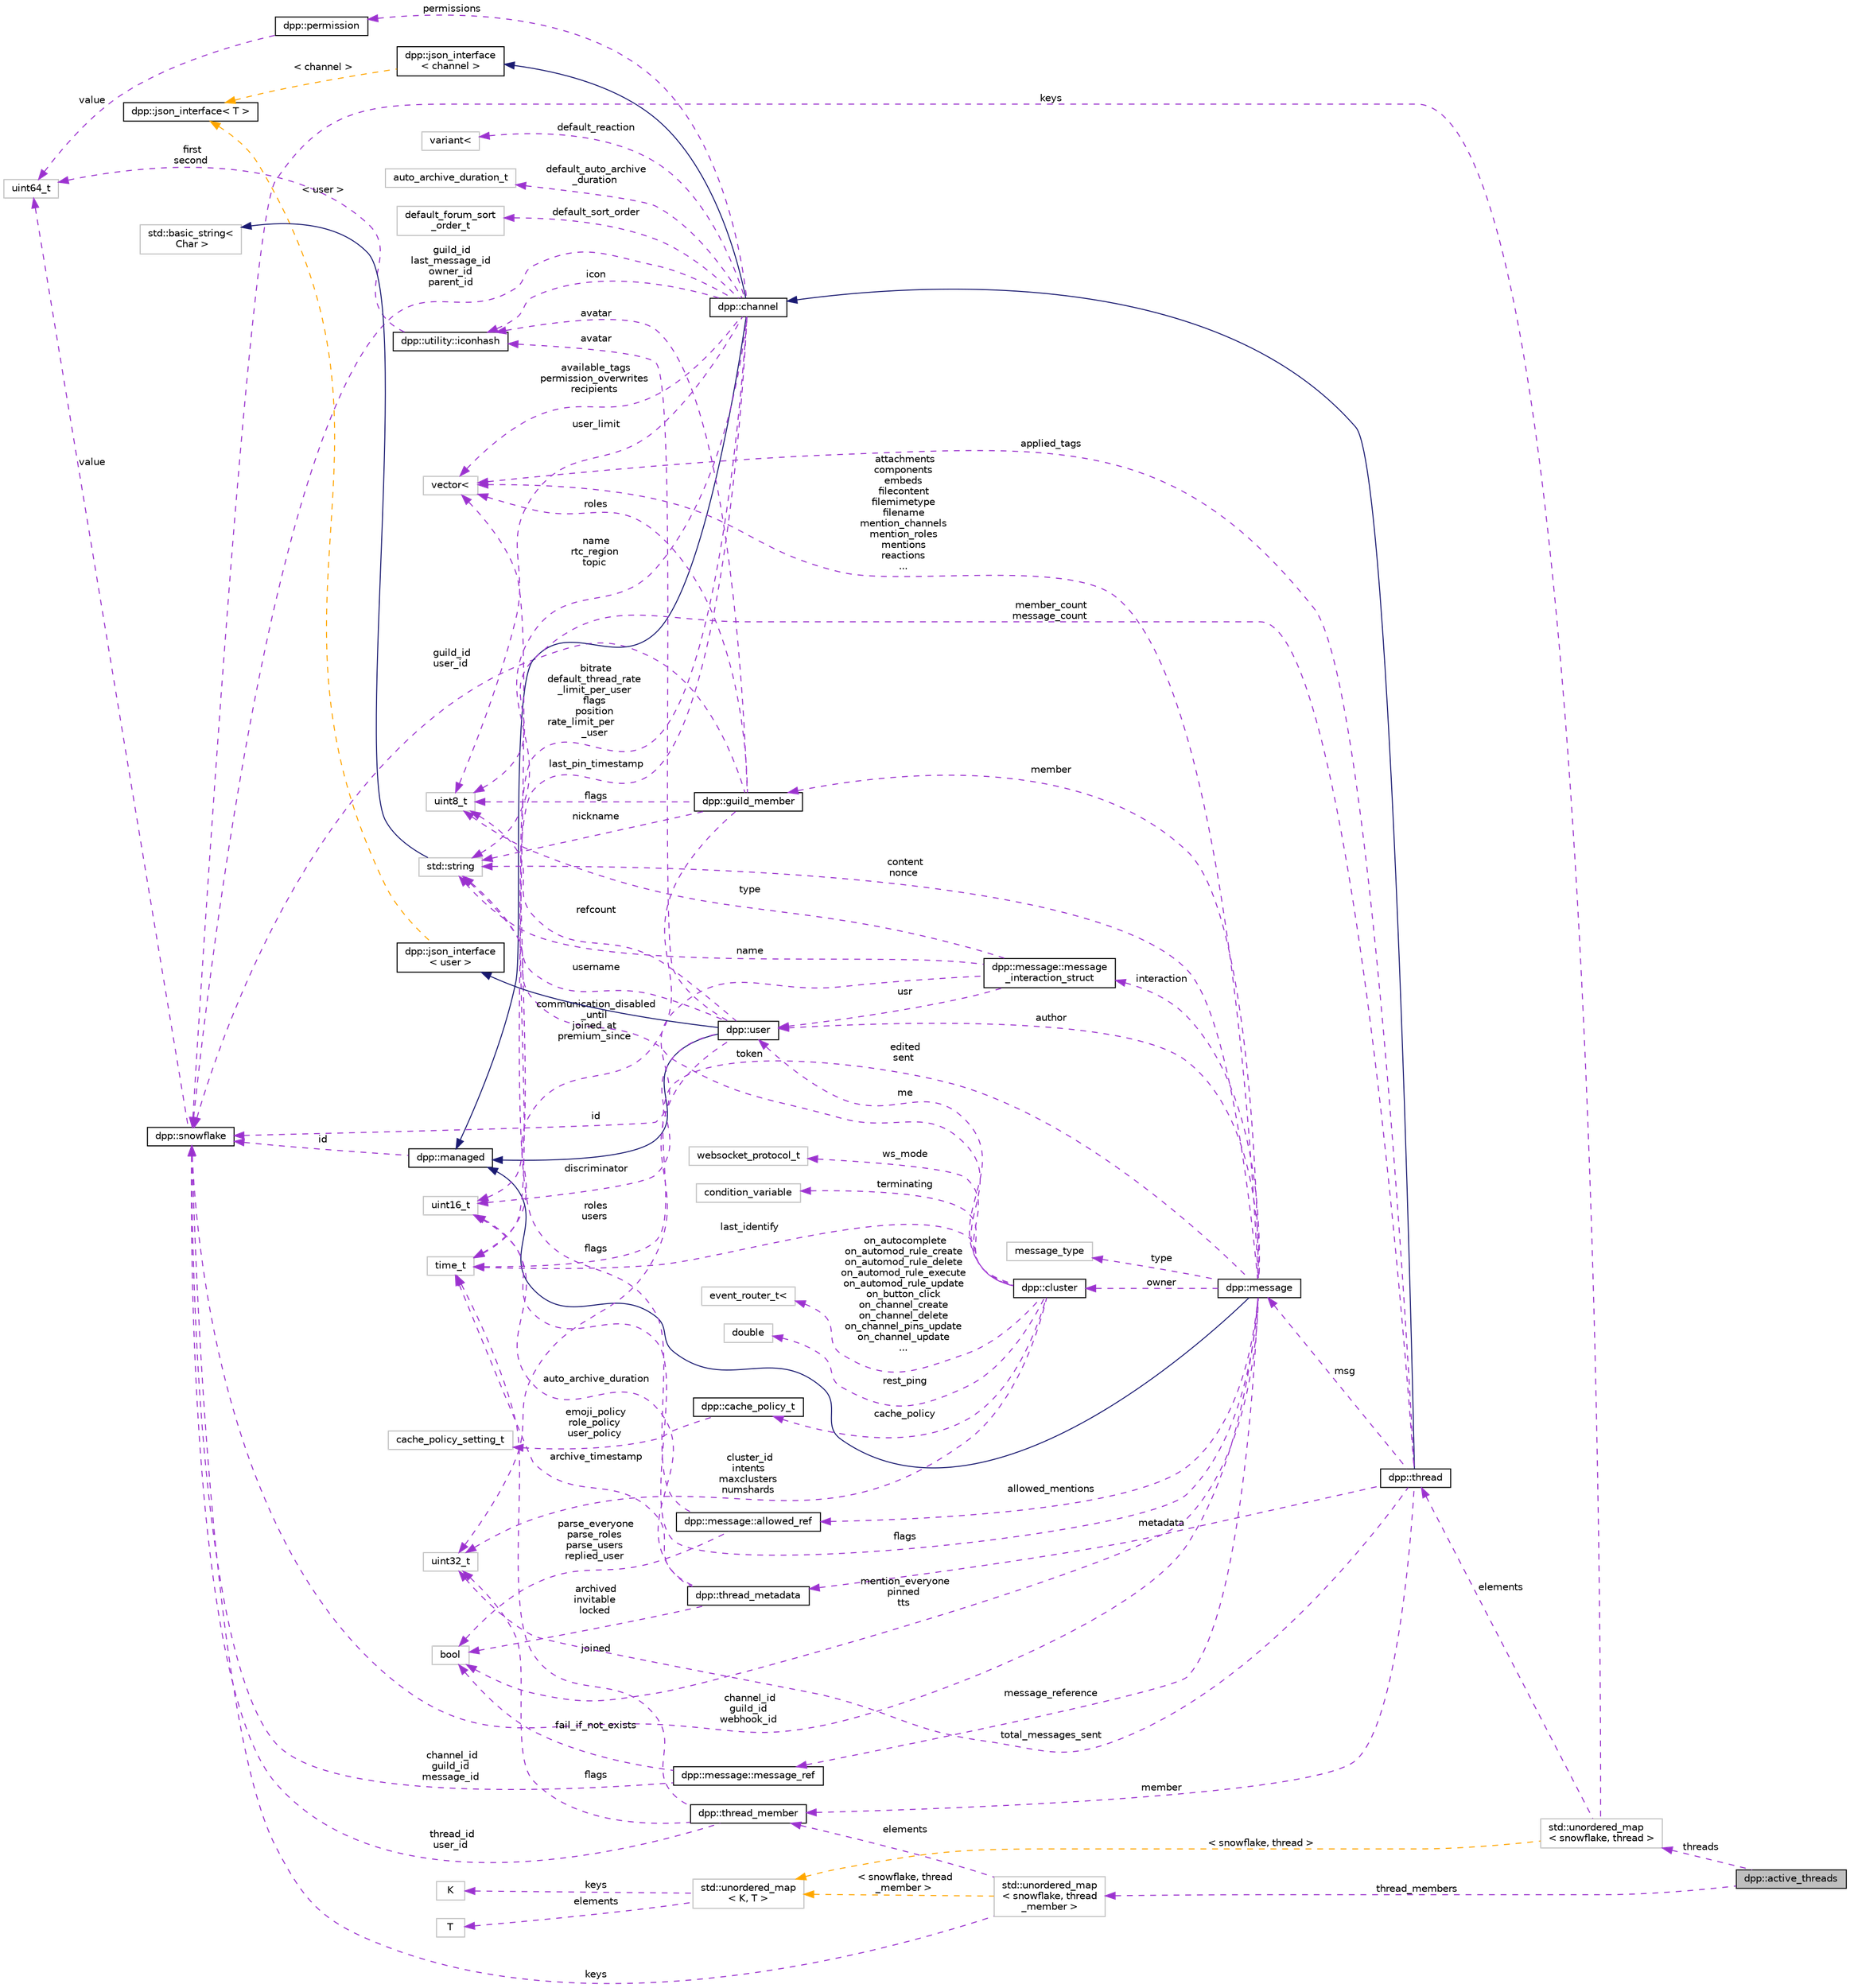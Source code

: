 digraph "dpp::active_threads"
{
 // INTERACTIVE_SVG=YES
 // LATEX_PDF_SIZE
  bgcolor="transparent";
  edge [fontname="Helvetica",fontsize="10",labelfontname="Helvetica",labelfontsize="10"];
  node [fontname="Helvetica",fontsize="10",shape=record];
  rankdir="LR";
  Node1 [label="dpp::active_threads",height=0.2,width=0.4,color="black", fillcolor="grey75", style="filled", fontcolor="black",tooltip="A group of threads and thread_members. returned from the cluster::threads_get_active method."];
  Node2 -> Node1 [dir="back",color="darkorchid3",fontsize="10",style="dashed",label=" threads" ,fontname="Helvetica"];
  Node2 [label="std::unordered_map\l\< snowflake, thread \>",height=0.2,width=0.4,color="grey75",tooltip=" "];
  Node3 -> Node2 [dir="back",color="darkorchid3",fontsize="10",style="dashed",label=" keys" ,fontname="Helvetica"];
  Node3 [label="dpp::snowflake",height=0.2,width=0.4,color="black",URL="$classdpp_1_1snowflake.html",tooltip="A container for a 64 bit unsigned value representing many things on discord. This value is known in d..."];
  Node4 -> Node3 [dir="back",color="darkorchid3",fontsize="10",style="dashed",label=" value" ,fontname="Helvetica"];
  Node4 [label="uint64_t",height=0.2,width=0.4,color="grey75",tooltip=" "];
  Node5 -> Node2 [dir="back",color="darkorchid3",fontsize="10",style="dashed",label=" elements" ,fontname="Helvetica"];
  Node5 [label="dpp::thread",height=0.2,width=0.4,color="black",URL="$classdpp_1_1thread.html",tooltip="A definition of a discord thread. A thread is a superset of a channel. Not to be confused with std::t..."];
  Node6 -> Node5 [dir="back",color="midnightblue",fontsize="10",style="solid",fontname="Helvetica"];
  Node6 [label="dpp::channel",height=0.2,width=0.4,color="black",URL="$classdpp_1_1channel.html",tooltip="A definition of a discord channel. There are one of these for every channel type except threads...."];
  Node7 -> Node6 [dir="back",color="midnightblue",fontsize="10",style="solid",fontname="Helvetica"];
  Node7 [label="dpp::managed",height=0.2,width=0.4,color="black",URL="$classdpp_1_1managed.html",tooltip="The managed class is the base class for various types that can be stored in a cache that are identifi..."];
  Node3 -> Node7 [dir="back",color="darkorchid3",fontsize="10",style="dashed",label=" id" ,fontname="Helvetica"];
  Node8 -> Node6 [dir="back",color="midnightblue",fontsize="10",style="solid",fontname="Helvetica"];
  Node8 [label="dpp::json_interface\l\< channel \>",height=0.2,width=0.4,color="black",URL="$structdpp_1_1json__interface.html",tooltip=" "];
  Node9 -> Node8 [dir="back",color="orange",fontsize="10",style="dashed",label=" \< channel \>" ,fontname="Helvetica"];
  Node9 [label="dpp::json_interface\< T \>",height=0.2,width=0.4,color="black",URL="$structdpp_1_1json__interface.html",tooltip="Represents an interface for an object that can optionally implement functions for converting to and f..."];
  Node10 -> Node6 [dir="back",color="darkorchid3",fontsize="10",style="dashed",label=" name\nrtc_region\ntopic" ,fontname="Helvetica"];
  Node10 [label="std::string",height=0.2,width=0.4,color="grey75",tooltip=" "];
  Node11 -> Node10 [dir="back",color="midnightblue",fontsize="10",style="solid",fontname="Helvetica"];
  Node11 [label="std::basic_string\<\l Char \>",height=0.2,width=0.4,color="grey75",tooltip=" "];
  Node12 -> Node6 [dir="back",color="darkorchid3",fontsize="10",style="dashed",label=" available_tags\npermission_overwrites\nrecipients" ,fontname="Helvetica"];
  Node12 [label="vector\<",height=0.2,width=0.4,color="grey75",tooltip=" "];
  Node13 -> Node6 [dir="back",color="darkorchid3",fontsize="10",style="dashed",label=" default_reaction" ,fontname="Helvetica"];
  Node13 [label="variant\<",height=0.2,width=0.4,color="grey75",tooltip=" "];
  Node14 -> Node6 [dir="back",color="darkorchid3",fontsize="10",style="dashed",label=" icon" ,fontname="Helvetica"];
  Node14 [label="dpp::utility::iconhash",height=0.2,width=0.4,color="black",URL="$structdpp_1_1utility_1_1iconhash.html",tooltip="Store a 128 bit icon hash (profile picture, server icon etc) as a 128 bit binary value made of two ui..."];
  Node4 -> Node14 [dir="back",color="darkorchid3",fontsize="10",style="dashed",label=" first\nsecond" ,fontname="Helvetica"];
  Node3 -> Node6 [dir="back",color="darkorchid3",fontsize="10",style="dashed",label=" guild_id\nlast_message_id\nowner_id\nparent_id" ,fontname="Helvetica"];
  Node15 -> Node6 [dir="back",color="darkorchid3",fontsize="10",style="dashed",label=" last_pin_timestamp" ,fontname="Helvetica"];
  Node15 [label="time_t",height=0.2,width=0.4,color="grey75",tooltip=" "];
  Node16 -> Node6 [dir="back",color="darkorchid3",fontsize="10",style="dashed",label=" permissions" ,fontname="Helvetica"];
  Node16 [label="dpp::permission",height=0.2,width=0.4,color="black",URL="$classdpp_1_1permission.html",tooltip="Represents a permission bitmask (refer to enum dpp::permissions) which are hold in an uint64_t."];
  Node4 -> Node16 [dir="back",color="darkorchid3",fontsize="10",style="dashed",label=" value" ,fontname="Helvetica"];
  Node17 -> Node6 [dir="back",color="darkorchid3",fontsize="10",style="dashed",label=" bitrate\ndefault_thread_rate\l_limit_per_user\nflags\nposition\nrate_limit_per\l_user" ,fontname="Helvetica"];
  Node17 [label="uint16_t",height=0.2,width=0.4,color="grey75",tooltip=" "];
  Node18 -> Node6 [dir="back",color="darkorchid3",fontsize="10",style="dashed",label=" default_auto_archive\l_duration" ,fontname="Helvetica"];
  Node18 [label="auto_archive_duration_t",height=0.2,width=0.4,color="grey75",tooltip=" "];
  Node19 -> Node6 [dir="back",color="darkorchid3",fontsize="10",style="dashed",label=" default_sort_order" ,fontname="Helvetica"];
  Node19 [label="default_forum_sort\l_order_t",height=0.2,width=0.4,color="grey75",tooltip=" "];
  Node20 -> Node6 [dir="back",color="darkorchid3",fontsize="10",style="dashed",label=" user_limit" ,fontname="Helvetica"];
  Node20 [label="uint8_t",height=0.2,width=0.4,color="grey75",tooltip=" "];
  Node21 -> Node5 [dir="back",color="darkorchid3",fontsize="10",style="dashed",label=" member" ,fontname="Helvetica"];
  Node21 [label="dpp::thread_member",height=0.2,width=0.4,color="black",URL="$structdpp_1_1thread__member.html",tooltip="represents membership of a user with a thread"];
  Node3 -> Node21 [dir="back",color="darkorchid3",fontsize="10",style="dashed",label=" thread_id\nuser_id" ,fontname="Helvetica"];
  Node15 -> Node21 [dir="back",color="darkorchid3",fontsize="10",style="dashed",label=" joined" ,fontname="Helvetica"];
  Node22 -> Node21 [dir="back",color="darkorchid3",fontsize="10",style="dashed",label=" flags" ,fontname="Helvetica"];
  Node22 [label="uint32_t",height=0.2,width=0.4,color="grey75",tooltip=" "];
  Node23 -> Node5 [dir="back",color="darkorchid3",fontsize="10",style="dashed",label=" metadata" ,fontname="Helvetica"];
  Node23 [label="dpp::thread_metadata",height=0.2,width=0.4,color="black",URL="$structdpp_1_1thread__metadata.html",tooltip="metadata for threads"];
  Node15 -> Node23 [dir="back",color="darkorchid3",fontsize="10",style="dashed",label=" archive_timestamp" ,fontname="Helvetica"];
  Node17 -> Node23 [dir="back",color="darkorchid3",fontsize="10",style="dashed",label=" auto_archive_duration" ,fontname="Helvetica"];
  Node24 -> Node23 [dir="back",color="darkorchid3",fontsize="10",style="dashed",label=" archived\ninvitable\nlocked" ,fontname="Helvetica"];
  Node24 [label="bool",height=0.2,width=0.4,color="grey75",tooltip=" "];
  Node25 -> Node5 [dir="back",color="darkorchid3",fontsize="10",style="dashed",label=" msg" ,fontname="Helvetica"];
  Node25 [label="dpp::message",height=0.2,width=0.4,color="black",URL="$structdpp_1_1message.html",tooltip="Represents messages sent and received on Discord."];
  Node7 -> Node25 [dir="back",color="midnightblue",fontsize="10",style="solid",fontname="Helvetica"];
  Node3 -> Node25 [dir="back",color="darkorchid3",fontsize="10",style="dashed",label=" channel_id\nguild_id\nwebhook_id" ,fontname="Helvetica"];
  Node26 -> Node25 [dir="back",color="darkorchid3",fontsize="10",style="dashed",label=" author" ,fontname="Helvetica"];
  Node26 [label="dpp::user",height=0.2,width=0.4,color="black",URL="$classdpp_1_1user.html",tooltip="Represents a user on discord. May or may not be a member of a dpp::guild."];
  Node7 -> Node26 [dir="back",color="midnightblue",fontsize="10",style="solid",fontname="Helvetica"];
  Node27 -> Node26 [dir="back",color="midnightblue",fontsize="10",style="solid",fontname="Helvetica"];
  Node27 [label="dpp::json_interface\l\< user \>",height=0.2,width=0.4,color="black",URL="$structdpp_1_1json__interface.html",tooltip=" "];
  Node9 -> Node27 [dir="back",color="orange",fontsize="10",style="dashed",label=" \< user \>" ,fontname="Helvetica"];
  Node10 -> Node26 [dir="back",color="darkorchid3",fontsize="10",style="dashed",label=" username" ,fontname="Helvetica"];
  Node14 -> Node26 [dir="back",color="darkorchid3",fontsize="10",style="dashed",label=" avatar" ,fontname="Helvetica"];
  Node22 -> Node26 [dir="back",color="darkorchid3",fontsize="10",style="dashed",label=" flags" ,fontname="Helvetica"];
  Node17 -> Node26 [dir="back",color="darkorchid3",fontsize="10",style="dashed",label=" discriminator" ,fontname="Helvetica"];
  Node20 -> Node26 [dir="back",color="darkorchid3",fontsize="10",style="dashed",label=" refcount" ,fontname="Helvetica"];
  Node28 -> Node25 [dir="back",color="darkorchid3",fontsize="10",style="dashed",label=" member" ,fontname="Helvetica"];
  Node28 [label="dpp::guild_member",height=0.2,width=0.4,color="black",URL="$classdpp_1_1guild__member.html",tooltip="Represents dpp::user membership upon a dpp::guild. This contains the user's nickname,..."];
  Node10 -> Node28 [dir="back",color="darkorchid3",fontsize="10",style="dashed",label=" nickname" ,fontname="Helvetica"];
  Node12 -> Node28 [dir="back",color="darkorchid3",fontsize="10",style="dashed",label=" roles" ,fontname="Helvetica"];
  Node3 -> Node28 [dir="back",color="darkorchid3",fontsize="10",style="dashed",label=" guild_id\nuser_id" ,fontname="Helvetica"];
  Node14 -> Node28 [dir="back",color="darkorchid3",fontsize="10",style="dashed",label=" avatar" ,fontname="Helvetica"];
  Node15 -> Node28 [dir="back",color="darkorchid3",fontsize="10",style="dashed",label=" communication_disabled\l_until\njoined_at\npremium_since" ,fontname="Helvetica"];
  Node20 -> Node28 [dir="back",color="darkorchid3",fontsize="10",style="dashed",label=" flags" ,fontname="Helvetica"];
  Node10 -> Node25 [dir="back",color="darkorchid3",fontsize="10",style="dashed",label=" content\nnonce" ,fontname="Helvetica"];
  Node12 -> Node25 [dir="back",color="darkorchid3",fontsize="10",style="dashed",label=" attachments\ncomponents\nembeds\nfilecontent\nfilemimetype\nfilename\nmention_channels\nmention_roles\nmentions\nreactions\n..." ,fontname="Helvetica"];
  Node15 -> Node25 [dir="back",color="darkorchid3",fontsize="10",style="dashed",label=" edited\nsent" ,fontname="Helvetica"];
  Node29 -> Node25 [dir="back",color="darkorchid3",fontsize="10",style="dashed",label=" message_reference" ,fontname="Helvetica"];
  Node29 [label="dpp::message::message_ref",height=0.2,width=0.4,color="black",URL="$structdpp_1_1message_1_1message__ref.html",tooltip="Reference to another message, e.g. a reply."];
  Node3 -> Node29 [dir="back",color="darkorchid3",fontsize="10",style="dashed",label=" channel_id\nguild_id\nmessage_id" ,fontname="Helvetica"];
  Node24 -> Node29 [dir="back",color="darkorchid3",fontsize="10",style="dashed",label=" fail_if_not_exists" ,fontname="Helvetica"];
  Node30 -> Node25 [dir="back",color="darkorchid3",fontsize="10",style="dashed",label=" interaction" ,fontname="Helvetica"];
  Node30 [label="dpp::message::message\l_interaction_struct",height=0.2,width=0.4,color="black",URL="$structdpp_1_1message_1_1message__interaction__struct.html",tooltip="Reference to an interaction."];
  Node3 -> Node30 [dir="back",color="darkorchid3",fontsize="10",style="dashed",label=" id" ,fontname="Helvetica"];
  Node20 -> Node30 [dir="back",color="darkorchid3",fontsize="10",style="dashed",label=" type" ,fontname="Helvetica"];
  Node10 -> Node30 [dir="back",color="darkorchid3",fontsize="10",style="dashed",label=" name" ,fontname="Helvetica"];
  Node26 -> Node30 [dir="back",color="darkorchid3",fontsize="10",style="dashed",label=" usr" ,fontname="Helvetica"];
  Node31 -> Node25 [dir="back",color="darkorchid3",fontsize="10",style="dashed",label=" allowed_mentions" ,fontname="Helvetica"];
  Node31 [label="dpp::message::allowed_ref",height=0.2,width=0.4,color="black",URL="$structdpp_1_1message_1_1allowed__ref.html",tooltip="Allowed mentions details."];
  Node24 -> Node31 [dir="back",color="darkorchid3",fontsize="10",style="dashed",label=" parse_everyone\nparse_roles\nparse_users\nreplied_user" ,fontname="Helvetica"];
  Node12 -> Node31 [dir="back",color="darkorchid3",fontsize="10",style="dashed",label=" roles\nusers" ,fontname="Helvetica"];
  Node32 -> Node25 [dir="back",color="darkorchid3",fontsize="10",style="dashed",label=" owner" ,fontname="Helvetica"];
  Node32 [label="dpp::cluster",height=0.2,width=0.4,color="black",URL="$classdpp_1_1cluster.html",tooltip="The cluster class represents a group of shards and a command queue for sending and receiving commands..."];
  Node10 -> Node32 [dir="back",color="darkorchid3",fontsize="10",style="dashed",label=" token" ,fontname="Helvetica"];
  Node15 -> Node32 [dir="back",color="darkorchid3",fontsize="10",style="dashed",label=" last_identify" ,fontname="Helvetica"];
  Node22 -> Node32 [dir="back",color="darkorchid3",fontsize="10",style="dashed",label=" cluster_id\nintents\nmaxclusters\nnumshards" ,fontname="Helvetica"];
  Node33 -> Node32 [dir="back",color="darkorchid3",fontsize="10",style="dashed",label=" rest_ping" ,fontname="Helvetica"];
  Node33 [label="double",height=0.2,width=0.4,color="grey75",tooltip=" "];
  Node26 -> Node32 [dir="back",color="darkorchid3",fontsize="10",style="dashed",label=" me" ,fontname="Helvetica"];
  Node34 -> Node32 [dir="back",color="darkorchid3",fontsize="10",style="dashed",label=" cache_policy" ,fontname="Helvetica"];
  Node34 [label="dpp::cache_policy_t",height=0.2,width=0.4,color="black",URL="$structdpp_1_1cache__policy__t.html",tooltip="Represents the caching policy of the cluster."];
  Node35 -> Node34 [dir="back",color="darkorchid3",fontsize="10",style="dashed",label=" emoji_policy\nrole_policy\nuser_policy" ,fontname="Helvetica"];
  Node35 [label="cache_policy_setting_t",height=0.2,width=0.4,color="grey75",tooltip=" "];
  Node36 -> Node32 [dir="back",color="darkorchid3",fontsize="10",style="dashed",label=" ws_mode" ,fontname="Helvetica"];
  Node36 [label="websocket_protocol_t",height=0.2,width=0.4,color="grey75",tooltip=" "];
  Node37 -> Node32 [dir="back",color="darkorchid3",fontsize="10",style="dashed",label=" terminating" ,fontname="Helvetica"];
  Node37 [label="condition_variable",height=0.2,width=0.4,color="grey75",tooltip=" "];
  Node38 -> Node32 [dir="back",color="darkorchid3",fontsize="10",style="dashed",label=" on_autocomplete\non_automod_rule_create\non_automod_rule_delete\non_automod_rule_execute\non_automod_rule_update\non_button_click\non_channel_create\non_channel_delete\non_channel_pins_update\non_channel_update\n..." ,fontname="Helvetica"];
  Node38 [label="event_router_t\<",height=0.2,width=0.4,color="grey75",tooltip=" "];
  Node39 -> Node25 [dir="back",color="darkorchid3",fontsize="10",style="dashed",label=" type" ,fontname="Helvetica"];
  Node39 [label="message_type",height=0.2,width=0.4,color="grey75",tooltip=" "];
  Node17 -> Node25 [dir="back",color="darkorchid3",fontsize="10",style="dashed",label=" flags" ,fontname="Helvetica"];
  Node24 -> Node25 [dir="back",color="darkorchid3",fontsize="10",style="dashed",label=" mention_everyone\npinned\ntts" ,fontname="Helvetica"];
  Node12 -> Node5 [dir="back",color="darkorchid3",fontsize="10",style="dashed",label=" applied_tags" ,fontname="Helvetica"];
  Node22 -> Node5 [dir="back",color="darkorchid3",fontsize="10",style="dashed",label=" total_messages_sent" ,fontname="Helvetica"];
  Node20 -> Node5 [dir="back",color="darkorchid3",fontsize="10",style="dashed",label=" member_count\nmessage_count" ,fontname="Helvetica"];
  Node40 -> Node2 [dir="back",color="orange",fontsize="10",style="dashed",label=" \< snowflake, thread \>" ,fontname="Helvetica"];
  Node40 [label="std::unordered_map\l\< K, T \>",height=0.2,width=0.4,color="grey75",tooltip=" "];
  Node41 -> Node40 [dir="back",color="darkorchid3",fontsize="10",style="dashed",label=" keys" ,fontname="Helvetica"];
  Node41 [label="K",height=0.2,width=0.4,color="grey75",tooltip=" "];
  Node42 -> Node40 [dir="back",color="darkorchid3",fontsize="10",style="dashed",label=" elements" ,fontname="Helvetica"];
  Node42 [label="T",height=0.2,width=0.4,color="grey75",tooltip=" "];
  Node43 -> Node1 [dir="back",color="darkorchid3",fontsize="10",style="dashed",label=" thread_members" ,fontname="Helvetica"];
  Node43 [label="std::unordered_map\l\< snowflake, thread\l_member \>",height=0.2,width=0.4,color="grey75",tooltip=" "];
  Node3 -> Node43 [dir="back",color="darkorchid3",fontsize="10",style="dashed",label=" keys" ,fontname="Helvetica"];
  Node21 -> Node43 [dir="back",color="darkorchid3",fontsize="10",style="dashed",label=" elements" ,fontname="Helvetica"];
  Node40 -> Node43 [dir="back",color="orange",fontsize="10",style="dashed",label=" \< snowflake, thread\l_member \>" ,fontname="Helvetica"];
}
